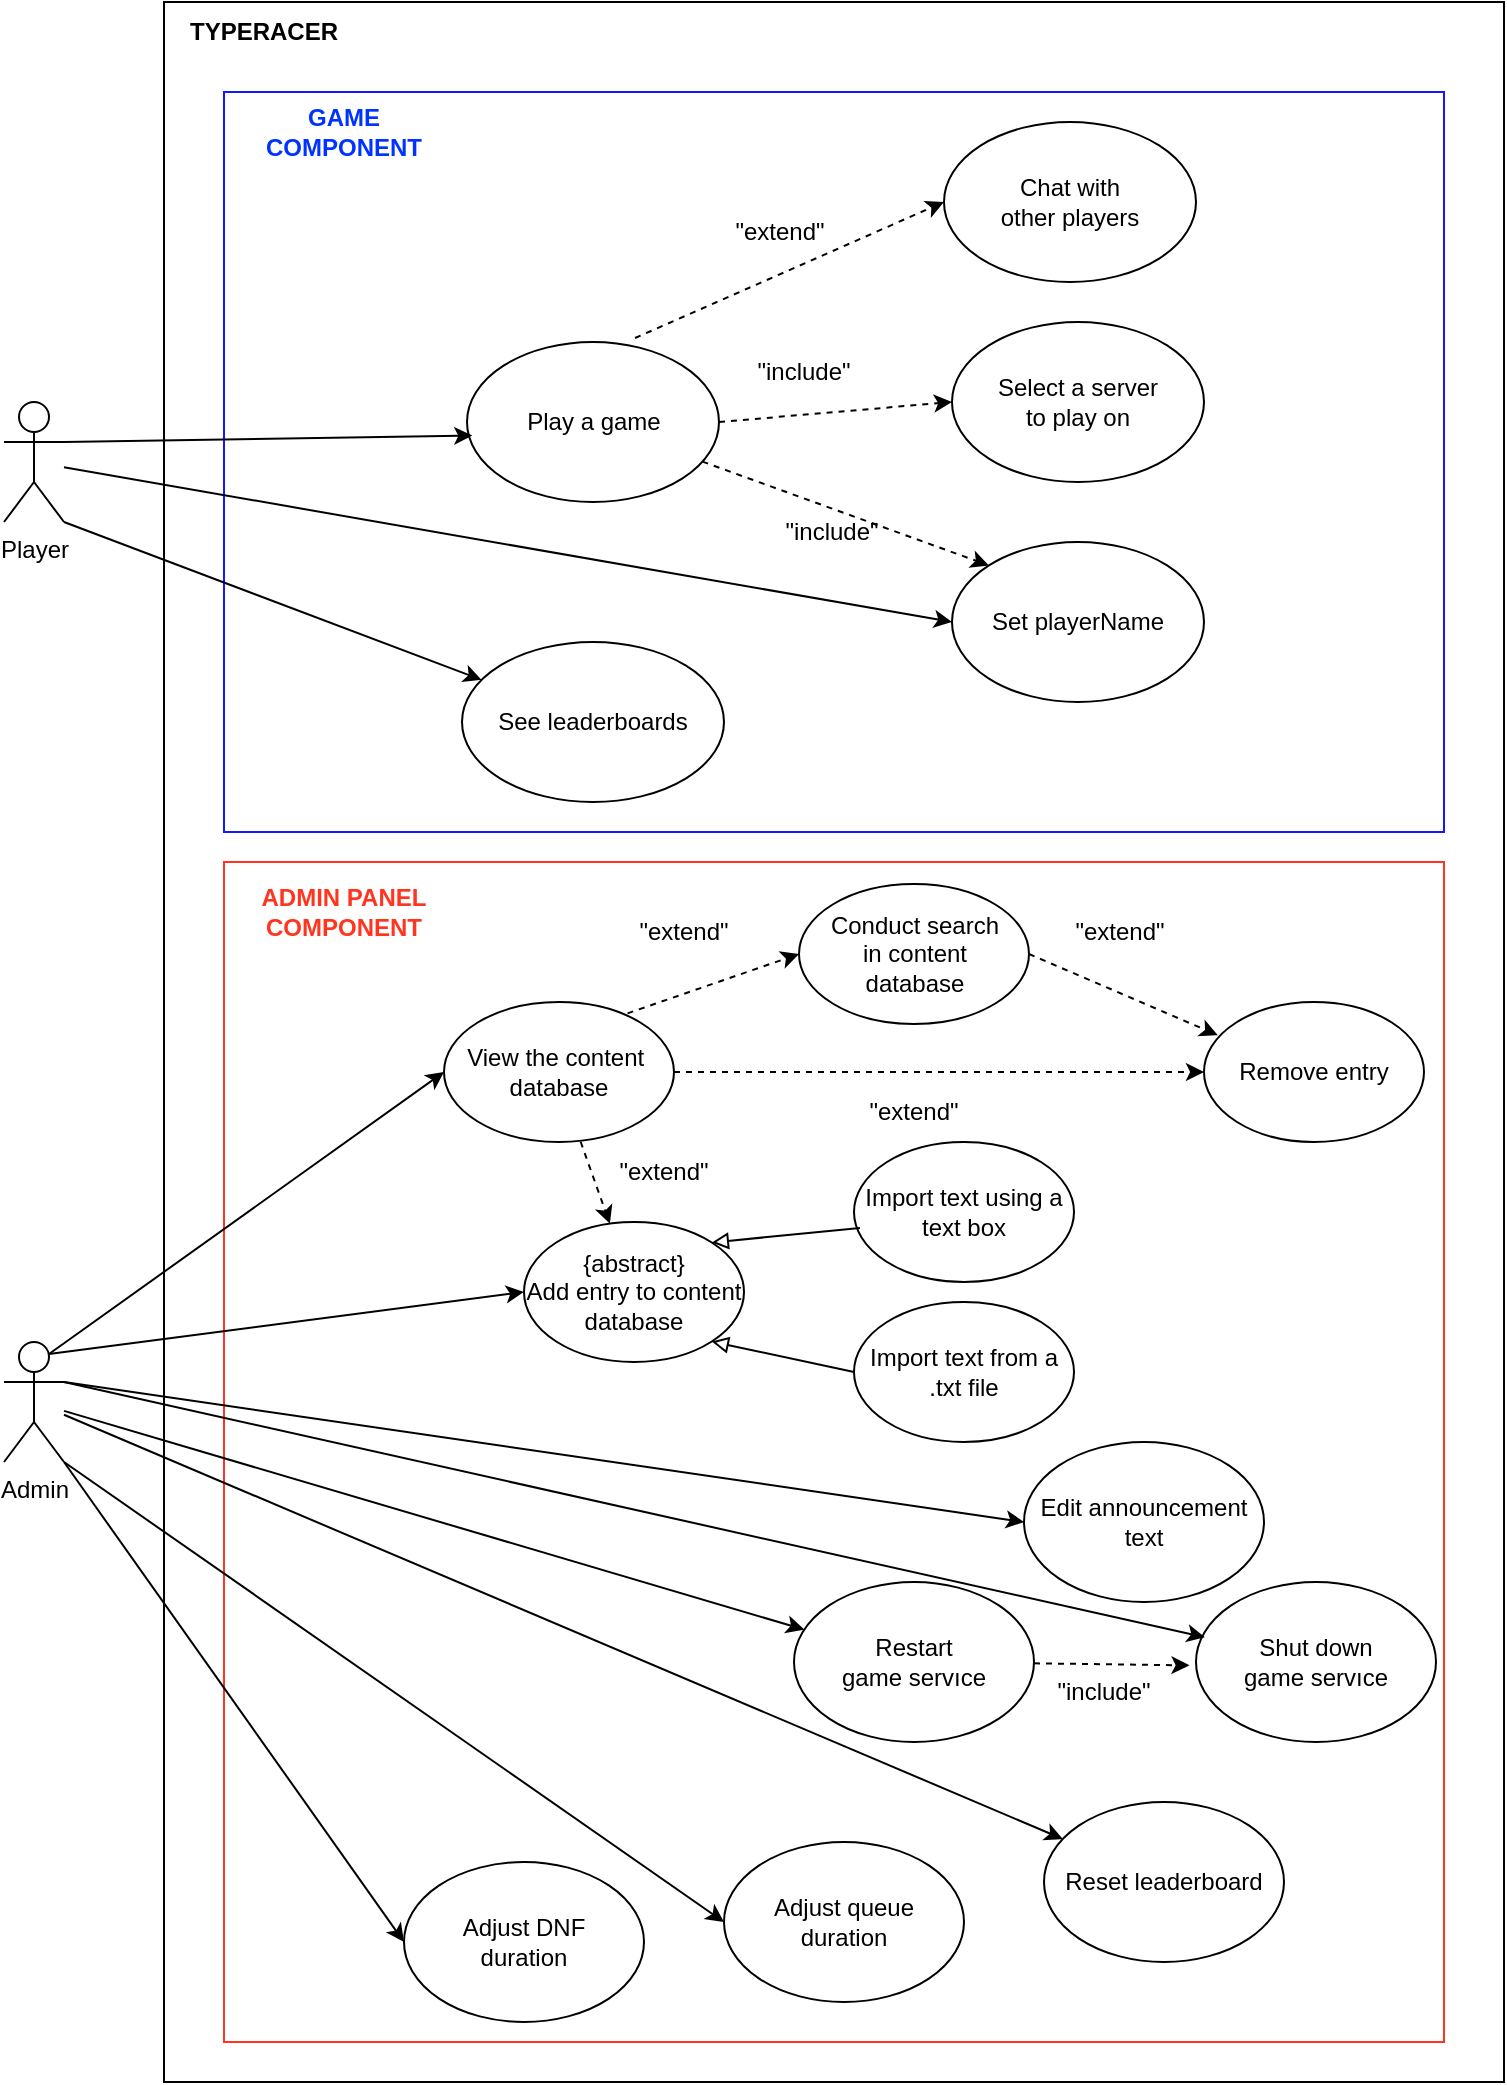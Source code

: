<mxfile version="15.5.6" type="github">
  <diagram id="vpTXcgFdKYzMens8IX9X" name="Page-1">
    <mxGraphModel dx="2031" dy="2258" grid="1" gridSize="10" guides="1" tooltips="1" connect="1" arrows="1" fold="1" page="1" pageScale="1" pageWidth="827" pageHeight="1169" math="0" shadow="0">
      <root>
        <mxCell id="0" />
        <mxCell id="1" parent="0" />
        <mxCell id="3udOMzWubH17WjhPCYXK-2" value="" style="rounded=0;whiteSpace=wrap;html=1;" parent="1" vertex="1">
          <mxGeometry x="110" y="-1060" width="670" height="1040" as="geometry" />
        </mxCell>
        <mxCell id="uc1siL4eBgvBpQvHCMmR-30" value="" style="rounded=0;whiteSpace=wrap;html=1;fillColor=none;strokeColor=#FF351F;" vertex="1" parent="1">
          <mxGeometry x="140" y="-630" width="610" height="590" as="geometry" />
        </mxCell>
        <mxCell id="uc1siL4eBgvBpQvHCMmR-7" value="" style="rounded=0;whiteSpace=wrap;html=1;fillColor=none;strokeColor=#1717FF;" vertex="1" parent="1">
          <mxGeometry x="140" y="-1015" width="610" height="370" as="geometry" />
        </mxCell>
        <mxCell id="3udOMzWubH17WjhPCYXK-3" value="Player" style="shape=umlActor;verticalLabelPosition=bottom;verticalAlign=top;html=1;outlineConnect=0;" parent="1" vertex="1">
          <mxGeometry x="30" y="-860" width="30" height="60" as="geometry" />
        </mxCell>
        <mxCell id="3udOMzWubH17WjhPCYXK-4" value="Admin" style="shape=umlActor;verticalLabelPosition=bottom;verticalAlign=top;html=1;outlineConnect=0;" parent="1" vertex="1">
          <mxGeometry x="30" y="-390" width="30" height="60" as="geometry" />
        </mxCell>
        <mxCell id="3udOMzWubH17WjhPCYXK-9" value="&lt;b&gt;TYPERACER&lt;/b&gt;" style="text;html=1;strokeColor=none;fillColor=none;align=center;verticalAlign=middle;whiteSpace=wrap;rounded=0;" parent="1" vertex="1">
          <mxGeometry x="110" y="-1060" width="100" height="30" as="geometry" />
        </mxCell>
        <mxCell id="3udOMzWubH17WjhPCYXK-10" value="Play a game" style="ellipse;whiteSpace=wrap;html=1;" parent="1" vertex="1">
          <mxGeometry x="261.5" y="-890" width="126" height="80" as="geometry" />
        </mxCell>
        <mxCell id="3udOMzWubH17WjhPCYXK-15" value="" style="endArrow=classic;html=1;rounded=0;entryX=0.021;entryY=0.585;entryDx=0;entryDy=0;entryPerimeter=0;exitX=1;exitY=0.333;exitDx=0;exitDy=0;exitPerimeter=0;" parent="1" source="3udOMzWubH17WjhPCYXK-3" target="3udOMzWubH17WjhPCYXK-10" edge="1">
          <mxGeometry width="50" height="50" relative="1" as="geometry">
            <mxPoint x="70" y="-750" as="sourcePoint" />
            <mxPoint x="520" y="-710" as="targetPoint" />
          </mxGeometry>
        </mxCell>
        <mxCell id="3udOMzWubH17WjhPCYXK-17" value="See leaderboards" style="ellipse;whiteSpace=wrap;html=1;" parent="1" vertex="1">
          <mxGeometry x="259" y="-740" width="131" height="80" as="geometry" />
        </mxCell>
        <mxCell id="3udOMzWubH17WjhPCYXK-18" value="" style="endArrow=classic;html=1;rounded=0;exitX=1;exitY=1;exitDx=0;exitDy=0;exitPerimeter=0;" parent="1" source="3udOMzWubH17WjhPCYXK-3" target="3udOMzWubH17WjhPCYXK-17" edge="1">
          <mxGeometry width="50" height="50" relative="1" as="geometry">
            <mxPoint x="70" y="-730" as="sourcePoint" />
            <mxPoint x="520" y="-710" as="targetPoint" />
          </mxGeometry>
        </mxCell>
        <mxCell id="3udOMzWubH17WjhPCYXK-29" value="Restart &lt;br&gt;game servıce" style="ellipse;whiteSpace=wrap;html=1;" parent="1" vertex="1">
          <mxGeometry x="425" y="-270" width="120" height="80" as="geometry" />
        </mxCell>
        <mxCell id="3udOMzWubH17WjhPCYXK-34" value="{abstract}&lt;br&gt;Add entry to content database" style="ellipse;whiteSpace=wrap;html=1;" parent="1" vertex="1">
          <mxGeometry x="290" y="-450" width="110" height="70" as="geometry" />
        </mxCell>
        <mxCell id="3udOMzWubH17WjhPCYXK-36" value="Remove entry" style="ellipse;whiteSpace=wrap;html=1;" parent="1" vertex="1">
          <mxGeometry x="630" y="-560" width="110" height="70" as="geometry" />
        </mxCell>
        <mxCell id="3udOMzWubH17WjhPCYXK-37" value="Edit announcement&lt;br&gt;text" style="ellipse;whiteSpace=wrap;html=1;" parent="1" vertex="1">
          <mxGeometry x="540" y="-340" width="120" height="80" as="geometry" />
        </mxCell>
        <mxCell id="3udOMzWubH17WjhPCYXK-38" value="Shut down &lt;br&gt;game servıce" style="ellipse;whiteSpace=wrap;html=1;" parent="1" vertex="1">
          <mxGeometry x="626" y="-270" width="120" height="80" as="geometry" />
        </mxCell>
        <mxCell id="3udOMzWubH17WjhPCYXK-45" value="Adjust queue &lt;br&gt;duration" style="ellipse;whiteSpace=wrap;html=1;" parent="1" vertex="1">
          <mxGeometry x="390" y="-140" width="120" height="80" as="geometry" />
        </mxCell>
        <mxCell id="3udOMzWubH17WjhPCYXK-46" value="Adjust DNF&lt;br&gt;duration" style="ellipse;whiteSpace=wrap;html=1;" parent="1" vertex="1">
          <mxGeometry x="230" y="-130" width="120" height="80" as="geometry" />
        </mxCell>
        <mxCell id="3udOMzWubH17WjhPCYXK-49" value="" style="endArrow=classic;html=1;rounded=0;exitX=0.75;exitY=0.1;exitDx=0;exitDy=0;exitPerimeter=0;entryX=0;entryY=0.5;entryDx=0;entryDy=0;" parent="1" source="3udOMzWubH17WjhPCYXK-4" target="3udOMzWubH17WjhPCYXK-34" edge="1">
          <mxGeometry width="50" height="50" relative="1" as="geometry">
            <mxPoint x="70" y="-390" as="sourcePoint" />
            <mxPoint x="220" y="-440" as="targetPoint" />
          </mxGeometry>
        </mxCell>
        <mxCell id="3udOMzWubH17WjhPCYXK-50" value="" style="endArrow=classic;html=1;rounded=0;exitX=1;exitY=0.333;exitDx=0;exitDy=0;exitPerimeter=0;entryX=0;entryY=0.5;entryDx=0;entryDy=0;" parent="1" source="3udOMzWubH17WjhPCYXK-4" target="3udOMzWubH17WjhPCYXK-37" edge="1">
          <mxGeometry width="50" height="50" relative="1" as="geometry">
            <mxPoint x="52.5" y="-384" as="sourcePoint" />
            <mxPoint x="334.0" y="-660" as="targetPoint" />
          </mxGeometry>
        </mxCell>
        <mxCell id="3udOMzWubH17WjhPCYXK-51" value="" style="endArrow=classic;html=1;rounded=0;entryX=0.037;entryY=0.346;entryDx=0;entryDy=0;entryPerimeter=0;" parent="1" target="3udOMzWubH17WjhPCYXK-38" edge="1">
          <mxGeometry width="50" height="50" relative="1" as="geometry">
            <mxPoint x="60" y="-370" as="sourcePoint" />
            <mxPoint x="334.0" y="-660" as="targetPoint" />
          </mxGeometry>
        </mxCell>
        <mxCell id="3udOMzWubH17WjhPCYXK-52" value="" style="endArrow=classic;html=1;rounded=0;exitX=1;exitY=1;exitDx=0;exitDy=0;exitPerimeter=0;entryX=0;entryY=0.5;entryDx=0;entryDy=0;" parent="1" source="3udOMzWubH17WjhPCYXK-4" target="3udOMzWubH17WjhPCYXK-45" edge="1">
          <mxGeometry width="50" height="50" relative="1" as="geometry">
            <mxPoint x="52.5" y="-384" as="sourcePoint" />
            <mxPoint x="334.0" y="-660" as="targetPoint" />
          </mxGeometry>
        </mxCell>
        <mxCell id="3udOMzWubH17WjhPCYXK-53" value="" style="endArrow=classic;html=1;rounded=0;" parent="1" source="3udOMzWubH17WjhPCYXK-4" target="3udOMzWubH17WjhPCYXK-29" edge="1">
          <mxGeometry width="50" height="50" relative="1" as="geometry">
            <mxPoint x="52.5" y="-384" as="sourcePoint" />
            <mxPoint x="334.0" y="-660" as="targetPoint" />
          </mxGeometry>
        </mxCell>
        <mxCell id="3udOMzWubH17WjhPCYXK-56" value="" style="endArrow=classic;html=1;rounded=0;dashed=1;entryX=-0.027;entryY=0.521;entryDx=0;entryDy=0;entryPerimeter=0;" parent="1" source="3udOMzWubH17WjhPCYXK-29" target="3udOMzWubH17WjhPCYXK-38" edge="1">
          <mxGeometry width="50" height="50" relative="1" as="geometry">
            <mxPoint x="394" y="-410" as="sourcePoint" />
            <mxPoint x="520" y="-530" as="targetPoint" />
          </mxGeometry>
        </mxCell>
        <mxCell id="3udOMzWubH17WjhPCYXK-57" value="&quot;include&quot;" style="text;html=1;strokeColor=none;fillColor=none;align=center;verticalAlign=middle;whiteSpace=wrap;rounded=0;" parent="1" vertex="1">
          <mxGeometry x="550" y="-230" width="60" height="30" as="geometry" />
        </mxCell>
        <mxCell id="3udOMzWubH17WjhPCYXK-59" value="" style="endArrow=classic;html=1;rounded=0;entryX=0;entryY=0.5;entryDx=0;entryDy=0;exitX=1;exitY=1;exitDx=0;exitDy=0;exitPerimeter=0;" parent="1" source="3udOMzWubH17WjhPCYXK-4" target="3udOMzWubH17WjhPCYXK-46" edge="1">
          <mxGeometry width="50" height="50" relative="1" as="geometry">
            <mxPoint x="40" y="-320" as="sourcePoint" />
            <mxPoint x="440" y="-400" as="targetPoint" />
          </mxGeometry>
        </mxCell>
        <mxCell id="3udOMzWubH17WjhPCYXK-60" value="Reset leaderboard" style="ellipse;whiteSpace=wrap;html=1;" parent="1" vertex="1">
          <mxGeometry x="550" y="-160" width="120" height="80" as="geometry" />
        </mxCell>
        <mxCell id="3udOMzWubH17WjhPCYXK-61" value="" style="endArrow=classic;html=1;rounded=0;" parent="1" source="3udOMzWubH17WjhPCYXK-4" target="3udOMzWubH17WjhPCYXK-60" edge="1">
          <mxGeometry width="50" height="50" relative="1" as="geometry">
            <mxPoint x="390" y="-340" as="sourcePoint" />
            <mxPoint x="440" y="-390" as="targetPoint" />
          </mxGeometry>
        </mxCell>
        <mxCell id="Q6Z16wTfzvYBHBcNCub--3" value="Import text using a text box" style="ellipse;whiteSpace=wrap;html=1;" parent="1" vertex="1">
          <mxGeometry x="455" y="-490" width="110" height="70" as="geometry" />
        </mxCell>
        <mxCell id="Q6Z16wTfzvYBHBcNCub--4" value="Import text from a &lt;br&gt;.txt file" style="ellipse;whiteSpace=wrap;html=1;" parent="1" vertex="1">
          <mxGeometry x="455" y="-410" width="110" height="70" as="geometry" />
        </mxCell>
        <mxCell id="Q6Z16wTfzvYBHBcNCub--5" value="" style="endArrow=block;html=1;rounded=0;exitX=0.027;exitY=0.614;exitDx=0;exitDy=0;exitPerimeter=0;endFill=0;entryX=1;entryY=0;entryDx=0;entryDy=0;" parent="1" source="Q6Z16wTfzvYBHBcNCub--3" target="3udOMzWubH17WjhPCYXK-34" edge="1">
          <mxGeometry width="50" height="50" relative="1" as="geometry">
            <mxPoint x="413.81" y="-557.58" as="sourcePoint" />
            <mxPoint x="329.987" y="-559.161" as="targetPoint" />
          </mxGeometry>
        </mxCell>
        <mxCell id="Q6Z16wTfzvYBHBcNCub--6" value="" style="endArrow=block;html=1;rounded=0;exitX=0;exitY=0.5;exitDx=0;exitDy=0;endFill=0;entryX=1;entryY=1;entryDx=0;entryDy=0;" parent="1" source="Q6Z16wTfzvYBHBcNCub--4" target="3udOMzWubH17WjhPCYXK-34" edge="1">
          <mxGeometry width="50" height="50" relative="1" as="geometry">
            <mxPoint x="413.81" y="-557.58" as="sourcePoint" />
            <mxPoint x="329.987" y="-559.161" as="targetPoint" />
          </mxGeometry>
        </mxCell>
        <mxCell id="Q6Z16wTfzvYBHBcNCub--7" value="Select a server &lt;br&gt;to play on" style="ellipse;whiteSpace=wrap;html=1;" parent="1" vertex="1">
          <mxGeometry x="504" y="-900" width="126" height="80" as="geometry" />
        </mxCell>
        <mxCell id="Q6Z16wTfzvYBHBcNCub--8" value="Set playerName" style="ellipse;whiteSpace=wrap;html=1;" parent="1" vertex="1">
          <mxGeometry x="504" y="-790" width="126" height="80" as="geometry" />
        </mxCell>
        <mxCell id="Q6Z16wTfzvYBHBcNCub--12" value="" style="endArrow=classic;html=1;rounded=0;dashed=1;entryX=0;entryY=0;entryDx=0;entryDy=0;" parent="1" source="3udOMzWubH17WjhPCYXK-10" target="Q6Z16wTfzvYBHBcNCub--8" edge="1">
          <mxGeometry width="50" height="50" relative="1" as="geometry">
            <mxPoint x="394" y="-410" as="sourcePoint" />
            <mxPoint x="520" y="-530" as="targetPoint" />
          </mxGeometry>
        </mxCell>
        <mxCell id="Q6Z16wTfzvYBHBcNCub--13" value="" style="endArrow=classic;html=1;rounded=0;dashed=1;exitX=1;exitY=0.5;exitDx=0;exitDy=0;entryX=0;entryY=0.5;entryDx=0;entryDy=0;" parent="1" source="3udOMzWubH17WjhPCYXK-10" target="Q6Z16wTfzvYBHBcNCub--7" edge="1">
          <mxGeometry width="50" height="50" relative="1" as="geometry">
            <mxPoint x="394" y="-410" as="sourcePoint" />
            <mxPoint x="520" y="-530" as="targetPoint" />
          </mxGeometry>
        </mxCell>
        <mxCell id="Q6Z16wTfzvYBHBcNCub--15" value="&quot;include&quot;" style="text;html=1;strokeColor=none;fillColor=none;align=center;verticalAlign=middle;whiteSpace=wrap;rounded=0;" parent="1" vertex="1">
          <mxGeometry x="400" y="-890" width="60" height="30" as="geometry" />
        </mxCell>
        <mxCell id="Q6Z16wTfzvYBHBcNCub--16" value="&quot;include&quot;" style="text;html=1;strokeColor=none;fillColor=none;align=center;verticalAlign=middle;whiteSpace=wrap;rounded=0;" parent="1" vertex="1">
          <mxGeometry x="414" y="-810" width="60" height="30" as="geometry" />
        </mxCell>
        <mxCell id="Q6Z16wTfzvYBHBcNCub--17" value="" style="endArrow=classic;html=1;rounded=0;entryX=0;entryY=0.5;entryDx=0;entryDy=0;" parent="1" source="3udOMzWubH17WjhPCYXK-3" target="Q6Z16wTfzvYBHBcNCub--8" edge="1">
          <mxGeometry width="50" height="50" relative="1" as="geometry">
            <mxPoint x="70" y="-750" as="sourcePoint" />
            <mxPoint x="520" y="-710" as="targetPoint" />
          </mxGeometry>
        </mxCell>
        <mxCell id="uc1siL4eBgvBpQvHCMmR-1" value="Chat with &lt;br&gt;other players" style="ellipse;whiteSpace=wrap;html=1;" vertex="1" parent="1">
          <mxGeometry x="500" y="-1000" width="126" height="80" as="geometry" />
        </mxCell>
        <mxCell id="uc1siL4eBgvBpQvHCMmR-3" value="" style="endArrow=classic;html=1;rounded=0;dashed=1;exitX=0.667;exitY=-0.025;exitDx=0;exitDy=0;entryX=0;entryY=0.5;entryDx=0;entryDy=0;exitPerimeter=0;" edge="1" parent="1" source="3udOMzWubH17WjhPCYXK-10" target="uc1siL4eBgvBpQvHCMmR-1">
          <mxGeometry width="50" height="50" relative="1" as="geometry">
            <mxPoint x="394" y="-410" as="sourcePoint" />
            <mxPoint x="520" y="-530" as="targetPoint" />
          </mxGeometry>
        </mxCell>
        <mxCell id="uc1siL4eBgvBpQvHCMmR-4" value="&quot;extend&quot;" style="text;html=1;strokeColor=none;fillColor=none;align=center;verticalAlign=middle;whiteSpace=wrap;rounded=0;" vertex="1" parent="1">
          <mxGeometry x="387.5" y="-960" width="60" height="30" as="geometry" />
        </mxCell>
        <mxCell id="uc1siL4eBgvBpQvHCMmR-8" value="&lt;b&gt;GAME&lt;br&gt;COMPONENT&lt;/b&gt;" style="text;html=1;strokeColor=none;fillColor=none;align=center;verticalAlign=middle;whiteSpace=wrap;rounded=0;fontColor=#0033FF;" vertex="1" parent="1">
          <mxGeometry x="150" y="-1010" width="100" height="30" as="geometry" />
        </mxCell>
        <mxCell id="uc1siL4eBgvBpQvHCMmR-10" value="&lt;b&gt;&lt;font color=&quot;#ff351f&quot;&gt;ADMIN PANEL COMPONENT&lt;/font&gt;&lt;/b&gt;" style="text;html=1;strokeColor=none;fillColor=none;align=center;verticalAlign=middle;whiteSpace=wrap;rounded=0;fontColor=#0033FF;" vertex="1" parent="1">
          <mxGeometry x="150" y="-620" width="100" height="30" as="geometry" />
        </mxCell>
        <mxCell id="uc1siL4eBgvBpQvHCMmR-11" value="Conduct search &lt;br&gt;in content&lt;br&gt;database" style="ellipse;whiteSpace=wrap;html=1;" vertex="1" parent="1">
          <mxGeometry x="427.5" y="-619" width="115" height="70" as="geometry" />
        </mxCell>
        <mxCell id="uc1siL4eBgvBpQvHCMmR-12" value="" style="endArrow=classic;html=1;rounded=0;entryX=0;entryY=0.5;entryDx=0;entryDy=0;exitX=0.75;exitY=0.1;exitDx=0;exitDy=0;exitPerimeter=0;" edge="1" parent="1" source="3udOMzWubH17WjhPCYXK-4" target="uc1siL4eBgvBpQvHCMmR-17">
          <mxGeometry width="50" height="50" relative="1" as="geometry">
            <mxPoint x="70" y="-390" as="sourcePoint" />
            <mxPoint x="520" y="-490" as="targetPoint" />
          </mxGeometry>
        </mxCell>
        <mxCell id="uc1siL4eBgvBpQvHCMmR-14" value="" style="endArrow=classic;html=1;rounded=0;dashed=1;entryX=0.063;entryY=0.237;entryDx=0;entryDy=0;entryPerimeter=0;exitX=1;exitY=0.5;exitDx=0;exitDy=0;" edge="1" parent="1" source="uc1siL4eBgvBpQvHCMmR-11" target="3udOMzWubH17WjhPCYXK-36">
          <mxGeometry width="50" height="50" relative="1" as="geometry">
            <mxPoint x="394" y="-410" as="sourcePoint" />
            <mxPoint x="520" y="-530" as="targetPoint" />
          </mxGeometry>
        </mxCell>
        <mxCell id="uc1siL4eBgvBpQvHCMmR-15" value="&quot;extend&quot;" style="text;html=1;strokeColor=none;fillColor=none;align=center;verticalAlign=middle;whiteSpace=wrap;rounded=0;" vertex="1" parent="1">
          <mxGeometry x="557.5" y="-610" width="60" height="30" as="geometry" />
        </mxCell>
        <mxCell id="uc1siL4eBgvBpQvHCMmR-17" value="View the content&amp;nbsp;&lt;br&gt;database" style="ellipse;whiteSpace=wrap;html=1;" vertex="1" parent="1">
          <mxGeometry x="250" y="-560" width="115" height="70" as="geometry" />
        </mxCell>
        <mxCell id="uc1siL4eBgvBpQvHCMmR-20" value="" style="endArrow=classic;html=1;rounded=0;dashed=1;entryX=0;entryY=0.5;entryDx=0;entryDy=0;" edge="1" parent="1" source="uc1siL4eBgvBpQvHCMmR-17" target="3udOMzWubH17WjhPCYXK-36">
          <mxGeometry width="50" height="50" relative="1" as="geometry">
            <mxPoint x="540.0" y="-505" as="sourcePoint" />
            <mxPoint x="520" y="-530" as="targetPoint" />
          </mxGeometry>
        </mxCell>
        <mxCell id="uc1siL4eBgvBpQvHCMmR-23" value="&quot;extend&quot;" style="text;html=1;strokeColor=none;fillColor=none;align=center;verticalAlign=middle;whiteSpace=wrap;rounded=0;" vertex="1" parent="1">
          <mxGeometry x="455" y="-520" width="60" height="30" as="geometry" />
        </mxCell>
        <mxCell id="uc1siL4eBgvBpQvHCMmR-25" value="" style="endArrow=classic;html=1;rounded=0;dashed=1;exitX=0.798;exitY=0.081;exitDx=0;exitDy=0;entryX=0;entryY=0.5;entryDx=0;entryDy=0;exitPerimeter=0;" edge="1" parent="1" source="uc1siL4eBgvBpQvHCMmR-17" target="uc1siL4eBgvBpQvHCMmR-11">
          <mxGeometry width="50" height="50" relative="1" as="geometry">
            <mxPoint x="550.0" y="-495" as="sourcePoint" />
            <mxPoint x="642.75" y="-524.3" as="targetPoint" />
          </mxGeometry>
        </mxCell>
        <mxCell id="uc1siL4eBgvBpQvHCMmR-26" value="&quot;extend&quot;" style="text;html=1;strokeColor=none;fillColor=none;align=center;verticalAlign=middle;whiteSpace=wrap;rounded=0;" vertex="1" parent="1">
          <mxGeometry x="340" y="-610" width="60" height="30" as="geometry" />
        </mxCell>
        <mxCell id="uc1siL4eBgvBpQvHCMmR-27" value="" style="endArrow=classic;html=1;rounded=0;dashed=1;exitX=0.594;exitY=0.998;exitDx=0;exitDy=0;exitPerimeter=0;" edge="1" parent="1" source="uc1siL4eBgvBpQvHCMmR-17" target="3udOMzWubH17WjhPCYXK-34">
          <mxGeometry width="50" height="50" relative="1" as="geometry">
            <mxPoint x="550.0" y="-495" as="sourcePoint" />
            <mxPoint x="642.75" y="-524.3" as="targetPoint" />
          </mxGeometry>
        </mxCell>
        <mxCell id="uc1siL4eBgvBpQvHCMmR-28" value="&quot;extend&quot;" style="text;html=1;strokeColor=none;fillColor=none;align=center;verticalAlign=middle;whiteSpace=wrap;rounded=0;" vertex="1" parent="1">
          <mxGeometry x="330" y="-490" width="60" height="30" as="geometry" />
        </mxCell>
      </root>
    </mxGraphModel>
  </diagram>
</mxfile>
